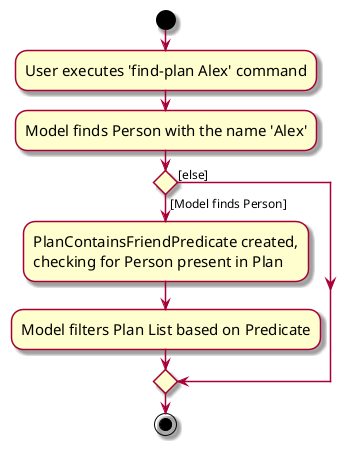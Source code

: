 @startuml
skin rose
skinparam ActivityFontSize 15
skinparam ArrowFontSize 12
start
:User executes 'find-plan Alex' command;
:Model finds Person with the name 'Alex';

'Since the beta syntax does not support placing the condition outside the
'diamond we place it as the true branch instead.

if () then ([Model finds Person])
    :PlanContainsFriendPredicate created,
    checking for Person present in Plan;
    :Model filters Plan List based on Predicate;
else ([else])
endif
stop
@enduml